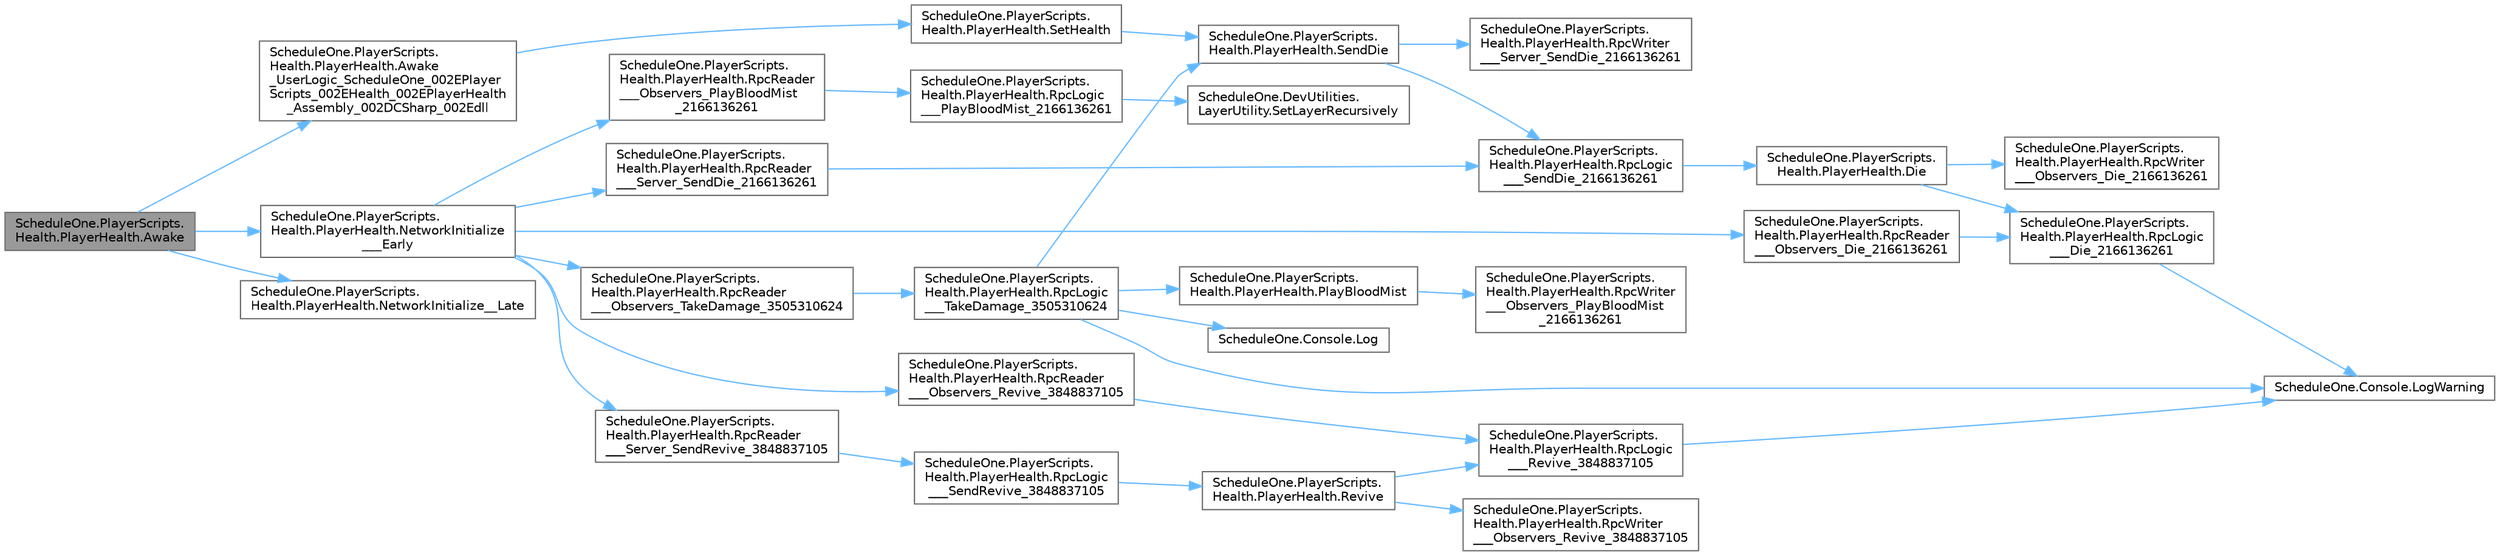 digraph "ScheduleOne.PlayerScripts.Health.PlayerHealth.Awake"
{
 // LATEX_PDF_SIZE
  bgcolor="transparent";
  edge [fontname=Helvetica,fontsize=10,labelfontname=Helvetica,labelfontsize=10];
  node [fontname=Helvetica,fontsize=10,shape=box,height=0.2,width=0.4];
  rankdir="LR";
  Node1 [id="Node000001",label="ScheduleOne.PlayerScripts.\lHealth.PlayerHealth.Awake",height=0.2,width=0.4,color="gray40", fillcolor="grey60", style="filled", fontcolor="black",tooltip=" "];
  Node1 -> Node2 [id="edge1_Node000001_Node000002",color="steelblue1",style="solid",tooltip=" "];
  Node2 [id="Node000002",label="ScheduleOne.PlayerScripts.\lHealth.PlayerHealth.Awake\l_UserLogic_ScheduleOne_002EPlayer\lScripts_002EHealth_002EPlayerHealth\l_Assembly_002DCSharp_002Edll",height=0.2,width=0.4,color="grey40", fillcolor="white", style="filled",URL="$class_schedule_one_1_1_player_scripts_1_1_health_1_1_player_health.html#a238a1a4de8f5cca18c840467c61bf6d7",tooltip=" "];
  Node2 -> Node3 [id="edge2_Node000002_Node000003",color="steelblue1",style="solid",tooltip=" "];
  Node3 [id="Node000003",label="ScheduleOne.PlayerScripts.\lHealth.PlayerHealth.SetHealth",height=0.2,width=0.4,color="grey40", fillcolor="white", style="filled",URL="$class_schedule_one_1_1_player_scripts_1_1_health_1_1_player_health.html#a1bf77ed762191872afed5a54463fd85c",tooltip=" "];
  Node3 -> Node4 [id="edge3_Node000003_Node000004",color="steelblue1",style="solid",tooltip=" "];
  Node4 [id="Node000004",label="ScheduleOne.PlayerScripts.\lHealth.PlayerHealth.SendDie",height=0.2,width=0.4,color="grey40", fillcolor="white", style="filled",URL="$class_schedule_one_1_1_player_scripts_1_1_health_1_1_player_health.html#a1454bd3faacd7e3746c2c8cc750fcefe",tooltip=" "];
  Node4 -> Node5 [id="edge4_Node000004_Node000005",color="steelblue1",style="solid",tooltip=" "];
  Node5 [id="Node000005",label="ScheduleOne.PlayerScripts.\lHealth.PlayerHealth.RpcLogic\l___SendDie_2166136261",height=0.2,width=0.4,color="grey40", fillcolor="white", style="filled",URL="$class_schedule_one_1_1_player_scripts_1_1_health_1_1_player_health.html#a851a5bf054b054eddd4efeb244abc505",tooltip=" "];
  Node5 -> Node6 [id="edge5_Node000005_Node000006",color="steelblue1",style="solid",tooltip=" "];
  Node6 [id="Node000006",label="ScheduleOne.PlayerScripts.\lHealth.PlayerHealth.Die",height=0.2,width=0.4,color="grey40", fillcolor="white", style="filled",URL="$class_schedule_one_1_1_player_scripts_1_1_health_1_1_player_health.html#a515abc7fb8c16bdb42888ae67d3b4dd4",tooltip=" "];
  Node6 -> Node7 [id="edge6_Node000006_Node000007",color="steelblue1",style="solid",tooltip=" "];
  Node7 [id="Node000007",label="ScheduleOne.PlayerScripts.\lHealth.PlayerHealth.RpcLogic\l___Die_2166136261",height=0.2,width=0.4,color="grey40", fillcolor="white", style="filled",URL="$class_schedule_one_1_1_player_scripts_1_1_health_1_1_player_health.html#a3174877ff821a6f329c4a08e696e0f42",tooltip=" "];
  Node7 -> Node8 [id="edge7_Node000007_Node000008",color="steelblue1",style="solid",tooltip=" "];
  Node8 [id="Node000008",label="ScheduleOne.Console.LogWarning",height=0.2,width=0.4,color="grey40", fillcolor="white", style="filled",URL="$class_schedule_one_1_1_console.html#a4af4a471d16b1029b44a8121bf41d45c",tooltip=" "];
  Node6 -> Node9 [id="edge8_Node000006_Node000009",color="steelblue1",style="solid",tooltip=" "];
  Node9 [id="Node000009",label="ScheduleOne.PlayerScripts.\lHealth.PlayerHealth.RpcWriter\l___Observers_Die_2166136261",height=0.2,width=0.4,color="grey40", fillcolor="white", style="filled",URL="$class_schedule_one_1_1_player_scripts_1_1_health_1_1_player_health.html#aa133232bd633435c00674c99d68ba0be",tooltip=" "];
  Node4 -> Node10 [id="edge9_Node000004_Node000010",color="steelblue1",style="solid",tooltip=" "];
  Node10 [id="Node000010",label="ScheduleOne.PlayerScripts.\lHealth.PlayerHealth.RpcWriter\l___Server_SendDie_2166136261",height=0.2,width=0.4,color="grey40", fillcolor="white", style="filled",URL="$class_schedule_one_1_1_player_scripts_1_1_health_1_1_player_health.html#a3b98d1fb19f01d170399eb3fcf1ccb90",tooltip=" "];
  Node1 -> Node11 [id="edge10_Node000001_Node000011",color="steelblue1",style="solid",tooltip=" "];
  Node11 [id="Node000011",label="ScheduleOne.PlayerScripts.\lHealth.PlayerHealth.NetworkInitialize\l___Early",height=0.2,width=0.4,color="grey40", fillcolor="white", style="filled",URL="$class_schedule_one_1_1_player_scripts_1_1_health_1_1_player_health.html#a049081b20ef078bfc37b1f3d55d234ad",tooltip=" "];
  Node11 -> Node12 [id="edge11_Node000011_Node000012",color="steelblue1",style="solid",tooltip=" "];
  Node12 [id="Node000012",label="ScheduleOne.PlayerScripts.\lHealth.PlayerHealth.RpcReader\l___Observers_Die_2166136261",height=0.2,width=0.4,color="grey40", fillcolor="white", style="filled",URL="$class_schedule_one_1_1_player_scripts_1_1_health_1_1_player_health.html#adf0e451f20bb2717b71bcd5253035666",tooltip=" "];
  Node12 -> Node7 [id="edge12_Node000012_Node000007",color="steelblue1",style="solid",tooltip=" "];
  Node11 -> Node13 [id="edge13_Node000011_Node000013",color="steelblue1",style="solid",tooltip=" "];
  Node13 [id="Node000013",label="ScheduleOne.PlayerScripts.\lHealth.PlayerHealth.RpcReader\l___Observers_PlayBloodMist\l_2166136261",height=0.2,width=0.4,color="grey40", fillcolor="white", style="filled",URL="$class_schedule_one_1_1_player_scripts_1_1_health_1_1_player_health.html#a5e260e9c0d86f6b10008c557205d680d",tooltip=" "];
  Node13 -> Node14 [id="edge14_Node000013_Node000014",color="steelblue1",style="solid",tooltip=" "];
  Node14 [id="Node000014",label="ScheduleOne.PlayerScripts.\lHealth.PlayerHealth.RpcLogic\l___PlayBloodMist_2166136261",height=0.2,width=0.4,color="grey40", fillcolor="white", style="filled",URL="$class_schedule_one_1_1_player_scripts_1_1_health_1_1_player_health.html#a8948e681c6c650b8a613b8646fc799c1",tooltip=" "];
  Node14 -> Node15 [id="edge15_Node000014_Node000015",color="steelblue1",style="solid",tooltip=" "];
  Node15 [id="Node000015",label="ScheduleOne.DevUtilities.\lLayerUtility.SetLayerRecursively",height=0.2,width=0.4,color="grey40", fillcolor="white", style="filled",URL="$class_schedule_one_1_1_dev_utilities_1_1_layer_utility.html#a59f7f7fc263492c54f9d5a1459de4a5d",tooltip=" "];
  Node11 -> Node16 [id="edge16_Node000011_Node000016",color="steelblue1",style="solid",tooltip=" "];
  Node16 [id="Node000016",label="ScheduleOne.PlayerScripts.\lHealth.PlayerHealth.RpcReader\l___Observers_Revive_3848837105",height=0.2,width=0.4,color="grey40", fillcolor="white", style="filled",URL="$class_schedule_one_1_1_player_scripts_1_1_health_1_1_player_health.html#ae3de5af800f150d0e4905fffe35eead6",tooltip=" "];
  Node16 -> Node17 [id="edge17_Node000016_Node000017",color="steelblue1",style="solid",tooltip=" "];
  Node17 [id="Node000017",label="ScheduleOne.PlayerScripts.\lHealth.PlayerHealth.RpcLogic\l___Revive_3848837105",height=0.2,width=0.4,color="grey40", fillcolor="white", style="filled",URL="$class_schedule_one_1_1_player_scripts_1_1_health_1_1_player_health.html#abb5ce1adf2cf05a44564ac7764883381",tooltip=" "];
  Node17 -> Node8 [id="edge18_Node000017_Node000008",color="steelblue1",style="solid",tooltip=" "];
  Node11 -> Node18 [id="edge19_Node000011_Node000018",color="steelblue1",style="solid",tooltip=" "];
  Node18 [id="Node000018",label="ScheduleOne.PlayerScripts.\lHealth.PlayerHealth.RpcReader\l___Observers_TakeDamage_3505310624",height=0.2,width=0.4,color="grey40", fillcolor="white", style="filled",URL="$class_schedule_one_1_1_player_scripts_1_1_health_1_1_player_health.html#a3dad8027f8566edc916ece6661fbca6d",tooltip=" "];
  Node18 -> Node19 [id="edge20_Node000018_Node000019",color="steelblue1",style="solid",tooltip=" "];
  Node19 [id="Node000019",label="ScheduleOne.PlayerScripts.\lHealth.PlayerHealth.RpcLogic\l___TakeDamage_3505310624",height=0.2,width=0.4,color="grey40", fillcolor="white", style="filled",URL="$class_schedule_one_1_1_player_scripts_1_1_health_1_1_player_health.html#a15cada3202a43eafd764042d4f9b8fbd",tooltip=" "];
  Node19 -> Node20 [id="edge21_Node000019_Node000020",color="steelblue1",style="solid",tooltip=" "];
  Node20 [id="Node000020",label="ScheduleOne.Console.Log",height=0.2,width=0.4,color="grey40", fillcolor="white", style="filled",URL="$class_schedule_one_1_1_console.html#afb218907244d12f7d08b1c1831fa1f8c",tooltip=" "];
  Node19 -> Node8 [id="edge22_Node000019_Node000008",color="steelblue1",style="solid",tooltip=" "];
  Node19 -> Node21 [id="edge23_Node000019_Node000021",color="steelblue1",style="solid",tooltip=" "];
  Node21 [id="Node000021",label="ScheduleOne.PlayerScripts.\lHealth.PlayerHealth.PlayBloodMist",height=0.2,width=0.4,color="grey40", fillcolor="white", style="filled",URL="$class_schedule_one_1_1_player_scripts_1_1_health_1_1_player_health.html#abeb775e78c4d38591f470ce7d2113dba",tooltip=" "];
  Node21 -> Node22 [id="edge24_Node000021_Node000022",color="steelblue1",style="solid",tooltip=" "];
  Node22 [id="Node000022",label="ScheduleOne.PlayerScripts.\lHealth.PlayerHealth.RpcWriter\l___Observers_PlayBloodMist\l_2166136261",height=0.2,width=0.4,color="grey40", fillcolor="white", style="filled",URL="$class_schedule_one_1_1_player_scripts_1_1_health_1_1_player_health.html#ad7d2652819cff48c4b87bfe44b6c76e0",tooltip=" "];
  Node19 -> Node4 [id="edge25_Node000019_Node000004",color="steelblue1",style="solid",tooltip=" "];
  Node11 -> Node23 [id="edge26_Node000011_Node000023",color="steelblue1",style="solid",tooltip=" "];
  Node23 [id="Node000023",label="ScheduleOne.PlayerScripts.\lHealth.PlayerHealth.RpcReader\l___Server_SendDie_2166136261",height=0.2,width=0.4,color="grey40", fillcolor="white", style="filled",URL="$class_schedule_one_1_1_player_scripts_1_1_health_1_1_player_health.html#a92247ca558a83383e1131447a12c4b3d",tooltip=" "];
  Node23 -> Node5 [id="edge27_Node000023_Node000005",color="steelblue1",style="solid",tooltip=" "];
  Node11 -> Node24 [id="edge28_Node000011_Node000024",color="steelblue1",style="solid",tooltip=" "];
  Node24 [id="Node000024",label="ScheduleOne.PlayerScripts.\lHealth.PlayerHealth.RpcReader\l___Server_SendRevive_3848837105",height=0.2,width=0.4,color="grey40", fillcolor="white", style="filled",URL="$class_schedule_one_1_1_player_scripts_1_1_health_1_1_player_health.html#a616a531414adfc543439ee63c923d1f9",tooltip=" "];
  Node24 -> Node25 [id="edge29_Node000024_Node000025",color="steelblue1",style="solid",tooltip=" "];
  Node25 [id="Node000025",label="ScheduleOne.PlayerScripts.\lHealth.PlayerHealth.RpcLogic\l___SendRevive_3848837105",height=0.2,width=0.4,color="grey40", fillcolor="white", style="filled",URL="$class_schedule_one_1_1_player_scripts_1_1_health_1_1_player_health.html#ab856c17e9950fbccf7b5a51b4126c9de",tooltip=" "];
  Node25 -> Node26 [id="edge30_Node000025_Node000026",color="steelblue1",style="solid",tooltip=" "];
  Node26 [id="Node000026",label="ScheduleOne.PlayerScripts.\lHealth.PlayerHealth.Revive",height=0.2,width=0.4,color="grey40", fillcolor="white", style="filled",URL="$class_schedule_one_1_1_player_scripts_1_1_health_1_1_player_health.html#a6592f502209c78df069a350d984d5d63",tooltip=" "];
  Node26 -> Node17 [id="edge31_Node000026_Node000017",color="steelblue1",style="solid",tooltip=" "];
  Node26 -> Node27 [id="edge32_Node000026_Node000027",color="steelblue1",style="solid",tooltip=" "];
  Node27 [id="Node000027",label="ScheduleOne.PlayerScripts.\lHealth.PlayerHealth.RpcWriter\l___Observers_Revive_3848837105",height=0.2,width=0.4,color="grey40", fillcolor="white", style="filled",URL="$class_schedule_one_1_1_player_scripts_1_1_health_1_1_player_health.html#ab1a175eece7c49b97f624a87986a9b63",tooltip=" "];
  Node1 -> Node28 [id="edge33_Node000001_Node000028",color="steelblue1",style="solid",tooltip=" "];
  Node28 [id="Node000028",label="ScheduleOne.PlayerScripts.\lHealth.PlayerHealth.NetworkInitialize__Late",height=0.2,width=0.4,color="grey40", fillcolor="white", style="filled",URL="$class_schedule_one_1_1_player_scripts_1_1_health_1_1_player_health.html#a3024f37235cfb825310a2ae74c8d465d",tooltip=" "];
}
